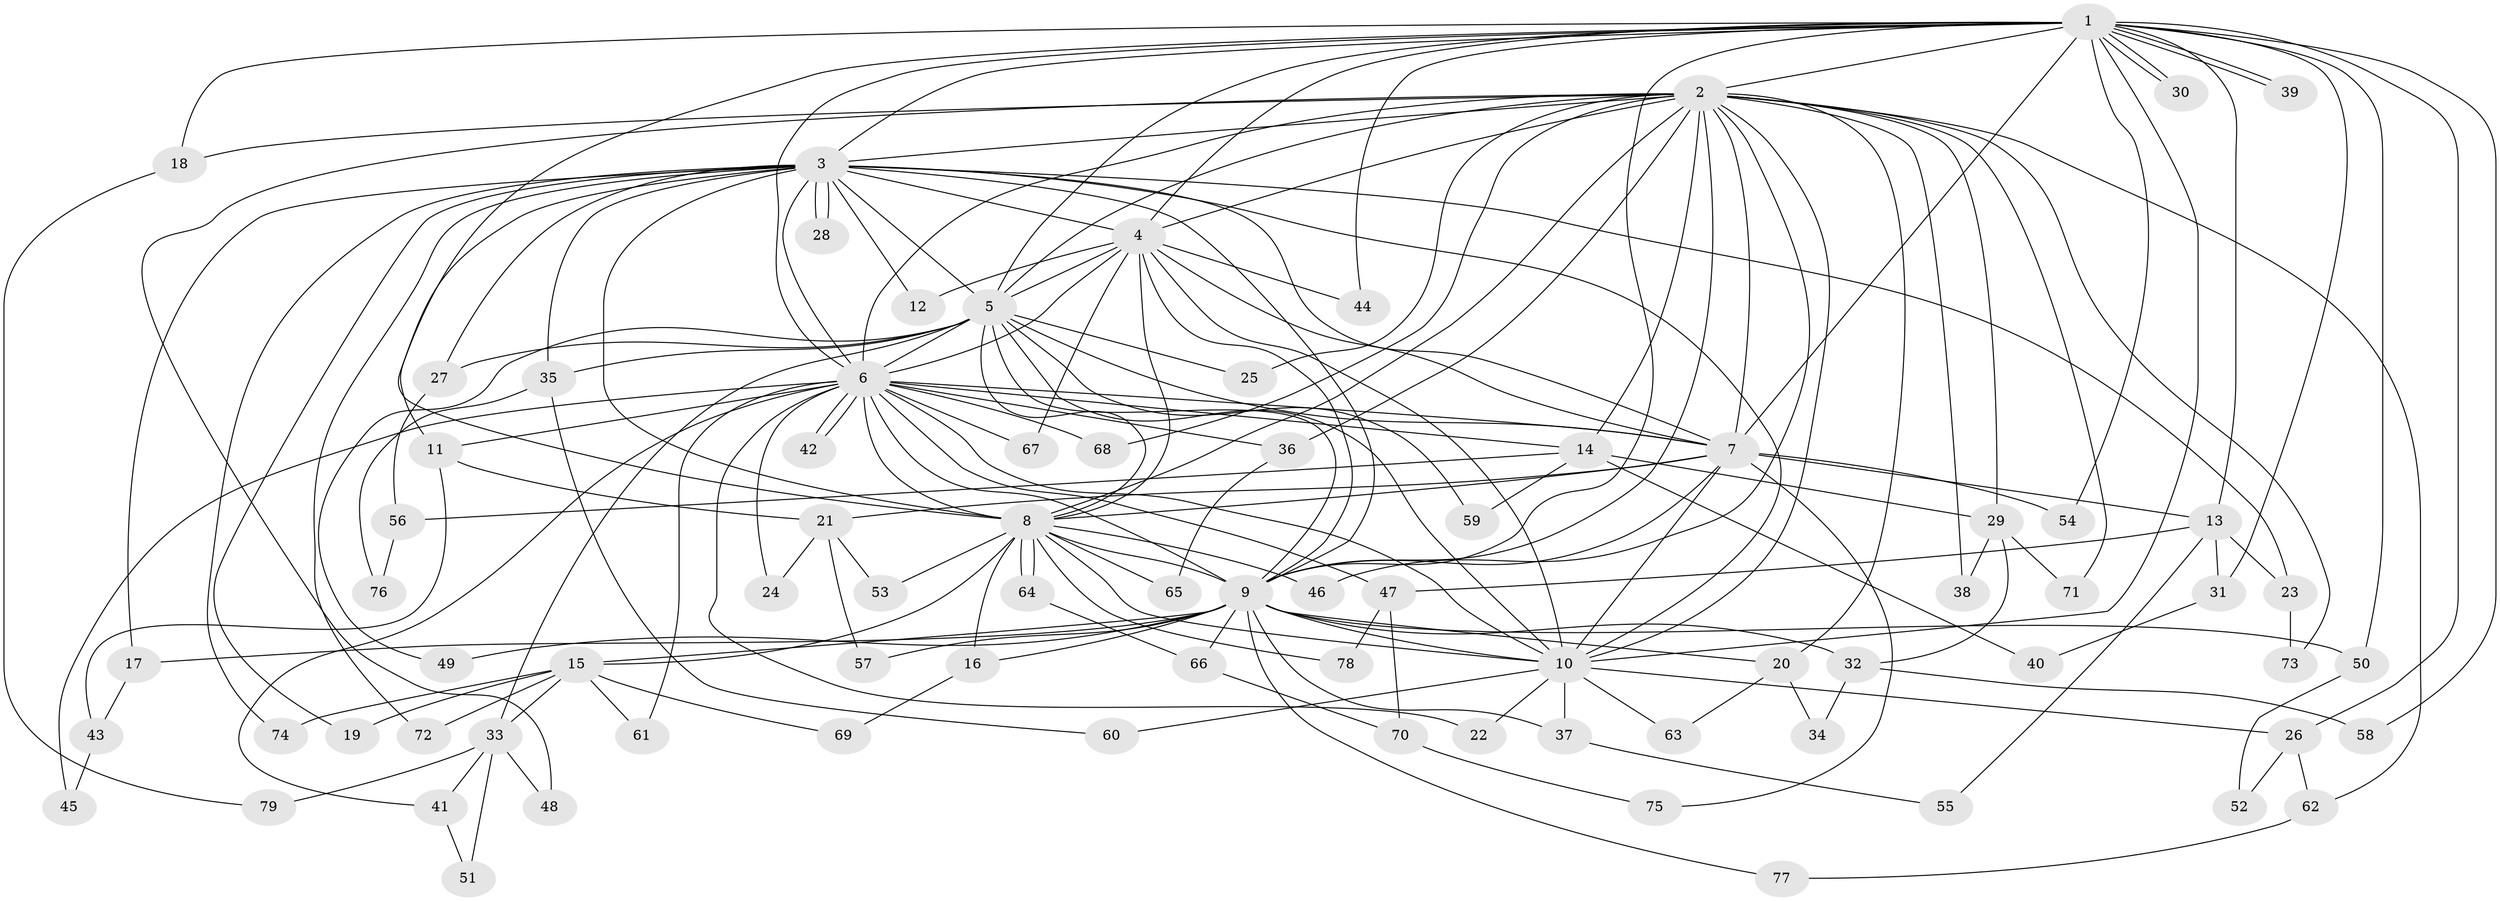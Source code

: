 // coarse degree distribution, {16: 0.03389830508474576, 20: 0.01694915254237288, 18: 0.01694915254237288, 12: 0.03389830508474576, 19: 0.01694915254237288, 21: 0.01694915254237288, 4: 0.13559322033898305, 2: 0.5254237288135594, 6: 0.03389830508474576, 8: 0.03389830508474576, 3: 0.13559322033898305}
// Generated by graph-tools (version 1.1) at 2025/23/03/03/25 07:23:37]
// undirected, 79 vertices, 183 edges
graph export_dot {
graph [start="1"]
  node [color=gray90,style=filled];
  1;
  2;
  3;
  4;
  5;
  6;
  7;
  8;
  9;
  10;
  11;
  12;
  13;
  14;
  15;
  16;
  17;
  18;
  19;
  20;
  21;
  22;
  23;
  24;
  25;
  26;
  27;
  28;
  29;
  30;
  31;
  32;
  33;
  34;
  35;
  36;
  37;
  38;
  39;
  40;
  41;
  42;
  43;
  44;
  45;
  46;
  47;
  48;
  49;
  50;
  51;
  52;
  53;
  54;
  55;
  56;
  57;
  58;
  59;
  60;
  61;
  62;
  63;
  64;
  65;
  66;
  67;
  68;
  69;
  70;
  71;
  72;
  73;
  74;
  75;
  76;
  77;
  78;
  79;
  1 -- 2;
  1 -- 3;
  1 -- 4;
  1 -- 5;
  1 -- 6;
  1 -- 7;
  1 -- 8;
  1 -- 9;
  1 -- 10;
  1 -- 13;
  1 -- 18;
  1 -- 26;
  1 -- 30;
  1 -- 30;
  1 -- 31;
  1 -- 39;
  1 -- 39;
  1 -- 44;
  1 -- 50;
  1 -- 54;
  1 -- 58;
  2 -- 3;
  2 -- 4;
  2 -- 5;
  2 -- 6;
  2 -- 7;
  2 -- 8;
  2 -- 9;
  2 -- 10;
  2 -- 14;
  2 -- 18;
  2 -- 20;
  2 -- 25;
  2 -- 29;
  2 -- 36;
  2 -- 38;
  2 -- 46;
  2 -- 48;
  2 -- 62;
  2 -- 68;
  2 -- 71;
  2 -- 73;
  3 -- 4;
  3 -- 5;
  3 -- 6;
  3 -- 7;
  3 -- 8;
  3 -- 9;
  3 -- 10;
  3 -- 11;
  3 -- 12;
  3 -- 17;
  3 -- 19;
  3 -- 23;
  3 -- 27;
  3 -- 28;
  3 -- 28;
  3 -- 35;
  3 -- 72;
  3 -- 74;
  4 -- 5;
  4 -- 6;
  4 -- 7;
  4 -- 8;
  4 -- 9;
  4 -- 10;
  4 -- 12;
  4 -- 44;
  4 -- 67;
  5 -- 6;
  5 -- 7;
  5 -- 8;
  5 -- 9;
  5 -- 10;
  5 -- 25;
  5 -- 27;
  5 -- 33;
  5 -- 35;
  5 -- 49;
  5 -- 59;
  6 -- 7;
  6 -- 8;
  6 -- 9;
  6 -- 10;
  6 -- 11;
  6 -- 14;
  6 -- 22;
  6 -- 24;
  6 -- 36;
  6 -- 41;
  6 -- 42;
  6 -- 42;
  6 -- 45;
  6 -- 47;
  6 -- 61;
  6 -- 67;
  6 -- 68;
  7 -- 8;
  7 -- 9;
  7 -- 10;
  7 -- 13;
  7 -- 21;
  7 -- 54;
  7 -- 75;
  8 -- 9;
  8 -- 10;
  8 -- 15;
  8 -- 16;
  8 -- 46;
  8 -- 53;
  8 -- 64;
  8 -- 64;
  8 -- 65;
  8 -- 78;
  9 -- 10;
  9 -- 15;
  9 -- 16;
  9 -- 17;
  9 -- 20;
  9 -- 32;
  9 -- 37;
  9 -- 49;
  9 -- 50;
  9 -- 57;
  9 -- 66;
  9 -- 77;
  10 -- 22;
  10 -- 26;
  10 -- 37;
  10 -- 60;
  10 -- 63;
  11 -- 21;
  11 -- 43;
  13 -- 23;
  13 -- 31;
  13 -- 47;
  13 -- 55;
  14 -- 29;
  14 -- 40;
  14 -- 56;
  14 -- 59;
  15 -- 19;
  15 -- 33;
  15 -- 61;
  15 -- 69;
  15 -- 72;
  15 -- 74;
  16 -- 69;
  17 -- 43;
  18 -- 79;
  20 -- 34;
  20 -- 63;
  21 -- 24;
  21 -- 53;
  21 -- 57;
  23 -- 73;
  26 -- 52;
  26 -- 62;
  27 -- 56;
  29 -- 32;
  29 -- 38;
  29 -- 71;
  31 -- 40;
  32 -- 34;
  32 -- 58;
  33 -- 41;
  33 -- 48;
  33 -- 51;
  33 -- 79;
  35 -- 60;
  35 -- 76;
  36 -- 65;
  37 -- 55;
  41 -- 51;
  43 -- 45;
  47 -- 70;
  47 -- 78;
  50 -- 52;
  56 -- 76;
  62 -- 77;
  64 -- 66;
  66 -- 70;
  70 -- 75;
}
